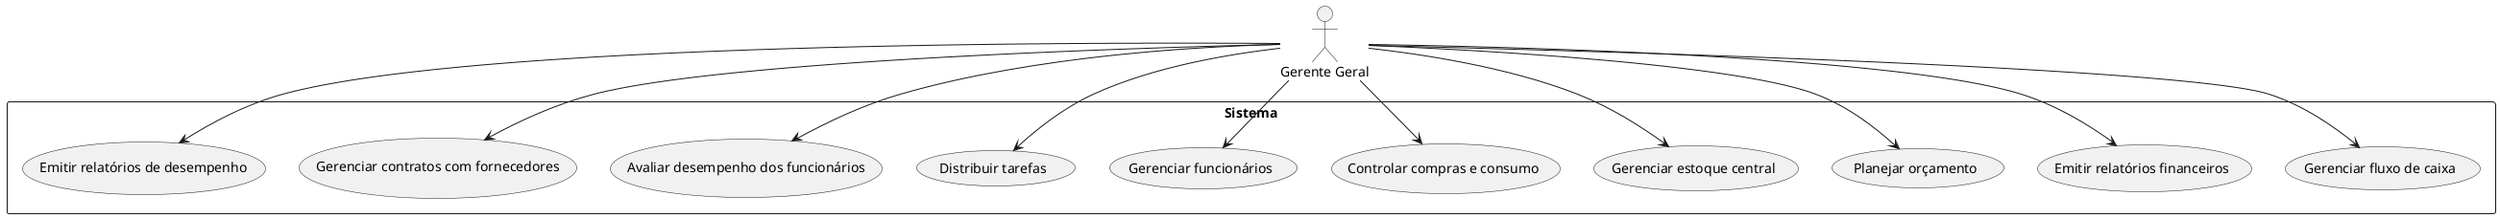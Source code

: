 @startuml generalManager
actor "Gerente Geral" as GG
rectangle Sistema {
  GG --> (Gerenciar fluxo de caixa)
  GG --> (Emitir relatórios financeiros)
  GG --> (Planejar orçamento)
  GG --> (Gerenciar estoque central)
  GG --> (Controlar compras e consumo)
  GG --> (Gerenciar funcionários)
  GG --> (Distribuir tarefas)
  GG --> (Avaliar desempenho dos funcionários)
  GG --> (Gerenciar contratos com fornecedores)
  GG --> (Emitir relatórios de desempenho)
}
@enduml